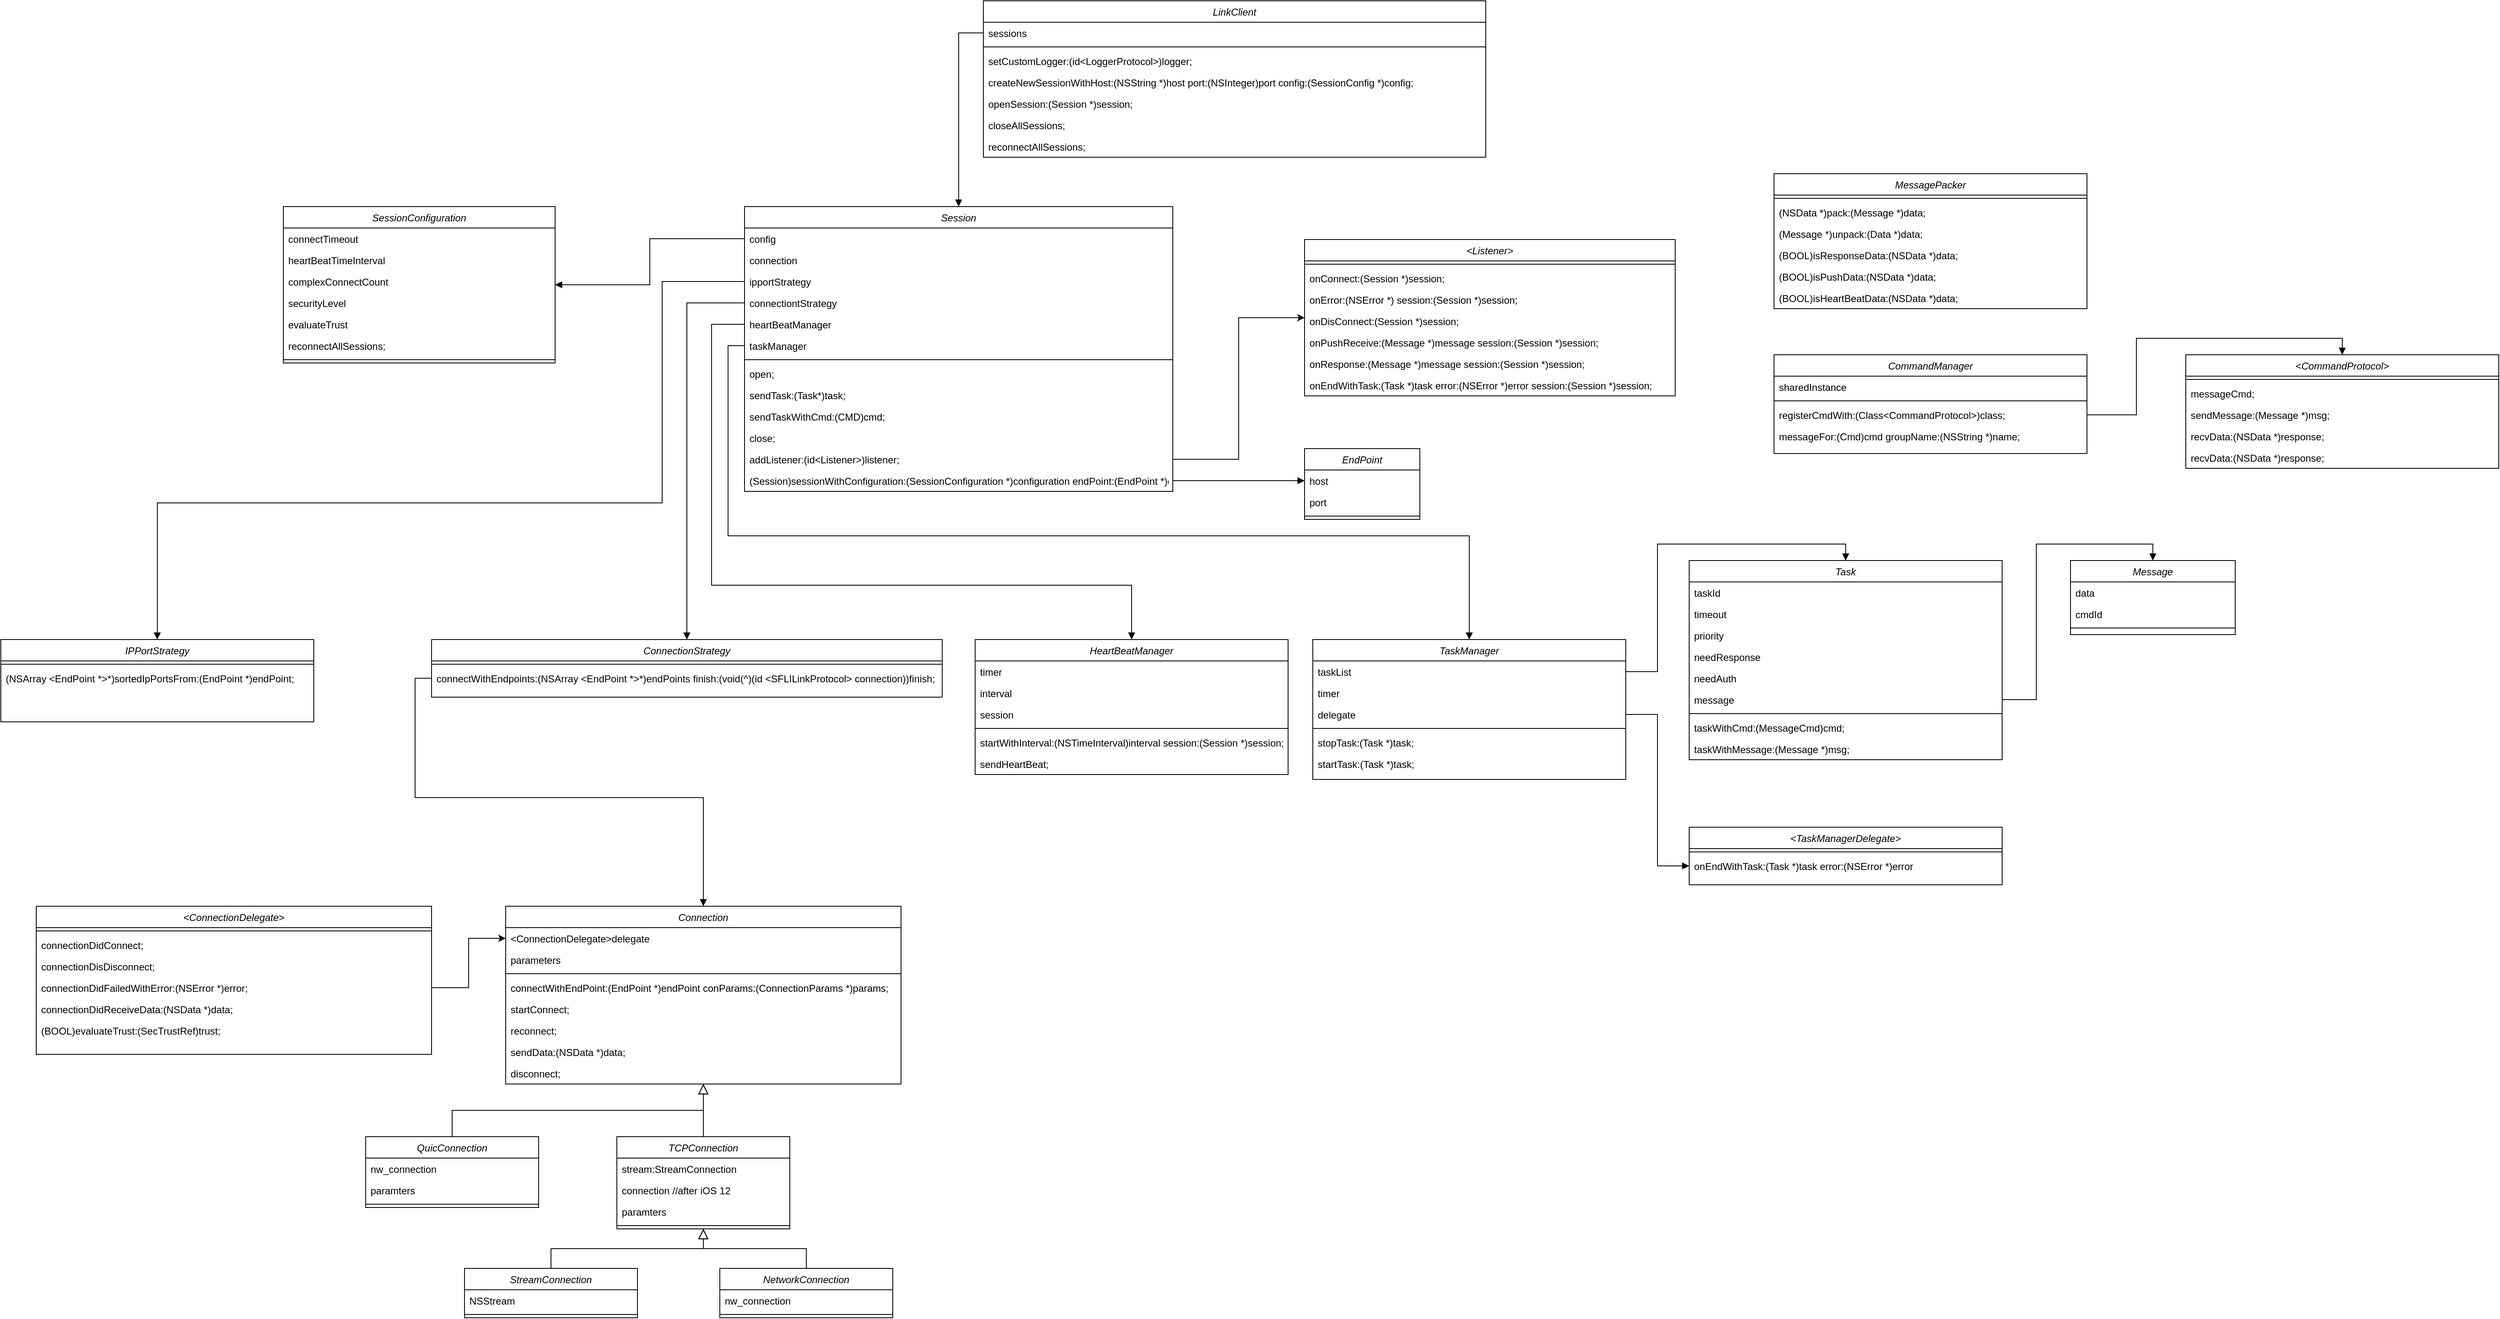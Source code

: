 <mxfile version="17.4.6" type="github">
  <diagram id="C5RBs43oDa-KdzZeNtuy" name="Page-1">
    <mxGraphModel dx="2573" dy="936" grid="1" gridSize="10" guides="1" tooltips="1" connect="1" arrows="1" fold="1" page="1" pageScale="1" pageWidth="827" pageHeight="1169" math="0" shadow="0">
      <root>
        <mxCell id="WIyWlLk6GJQsqaUBKTNV-0" />
        <mxCell id="WIyWlLk6GJQsqaUBKTNV-1" parent="WIyWlLk6GJQsqaUBKTNV-0" />
        <mxCell id="zkfFHV4jXpPFQw0GAbJ--0" value="LinkClient" style="swimlane;fontStyle=2;align=center;verticalAlign=top;childLayout=stackLayout;horizontal=1;startSize=26;horizontalStack=0;resizeParent=1;resizeLast=0;collapsible=1;marginBottom=0;rounded=0;shadow=0;strokeWidth=1;" parent="WIyWlLk6GJQsqaUBKTNV-1" vertex="1">
          <mxGeometry x="400" y="80" width="610" height="190" as="geometry">
            <mxRectangle x="230" y="140" width="160" height="26" as="alternateBounds" />
          </mxGeometry>
        </mxCell>
        <mxCell id="zkfFHV4jXpPFQw0GAbJ--1" value="sessions" style="text;align=left;verticalAlign=top;spacingLeft=4;spacingRight=4;overflow=hidden;rotatable=0;points=[[0,0.5],[1,0.5]];portConstraint=eastwest;" parent="zkfFHV4jXpPFQw0GAbJ--0" vertex="1">
          <mxGeometry y="26" width="610" height="26" as="geometry" />
        </mxCell>
        <mxCell id="zkfFHV4jXpPFQw0GAbJ--4" value="" style="line;html=1;strokeWidth=1;align=left;verticalAlign=middle;spacingTop=-1;spacingLeft=3;spacingRight=3;rotatable=0;labelPosition=right;points=[];portConstraint=eastwest;" parent="zkfFHV4jXpPFQw0GAbJ--0" vertex="1">
          <mxGeometry y="52" width="610" height="8" as="geometry" />
        </mxCell>
        <mxCell id="zkfFHV4jXpPFQw0GAbJ--2" value="setCustomLogger:(id&lt;LoggerProtocol&gt;)logger;" style="text;align=left;verticalAlign=top;spacingLeft=4;spacingRight=4;overflow=hidden;rotatable=0;points=[[0,0.5],[1,0.5]];portConstraint=eastwest;rounded=0;shadow=0;html=0;" parent="zkfFHV4jXpPFQw0GAbJ--0" vertex="1">
          <mxGeometry y="60" width="610" height="26" as="geometry" />
        </mxCell>
        <mxCell id="zkfFHV4jXpPFQw0GAbJ--3" value="createNewSessionWithHost:(NSString *)host port:(NSInteger)port config:(SessionConfig *)config;" style="text;align=left;verticalAlign=top;spacingLeft=4;spacingRight=4;overflow=hidden;rotatable=0;points=[[0,0.5],[1,0.5]];portConstraint=eastwest;rounded=0;shadow=0;html=0;" parent="zkfFHV4jXpPFQw0GAbJ--0" vertex="1">
          <mxGeometry y="86" width="610" height="26" as="geometry" />
        </mxCell>
        <mxCell id="zkfFHV4jXpPFQw0GAbJ--5" value="openSession:(Session *)session;" style="text;align=left;verticalAlign=top;spacingLeft=4;spacingRight=4;overflow=hidden;rotatable=0;points=[[0,0.5],[1,0.5]];portConstraint=eastwest;" parent="zkfFHV4jXpPFQw0GAbJ--0" vertex="1">
          <mxGeometry y="112" width="610" height="26" as="geometry" />
        </mxCell>
        <mxCell id="T8p9k_Qt9hQ4uy_2N834-2" value="closeAllSessions;" style="text;align=left;verticalAlign=top;spacingLeft=4;spacingRight=4;overflow=hidden;rotatable=0;points=[[0,0.5],[1,0.5]];portConstraint=eastwest;" parent="zkfFHV4jXpPFQw0GAbJ--0" vertex="1">
          <mxGeometry y="138" width="610" height="26" as="geometry" />
        </mxCell>
        <mxCell id="T8p9k_Qt9hQ4uy_2N834-3" value="reconnectAllSessions;" style="text;align=left;verticalAlign=top;spacingLeft=4;spacingRight=4;overflow=hidden;rotatable=0;points=[[0,0.5],[1,0.5]];portConstraint=eastwest;" parent="zkfFHV4jXpPFQw0GAbJ--0" vertex="1">
          <mxGeometry y="164" width="610" height="26" as="geometry" />
        </mxCell>
        <mxCell id="T8p9k_Qt9hQ4uy_2N834-4" value="Session" style="swimlane;fontStyle=2;align=center;verticalAlign=top;childLayout=stackLayout;horizontal=1;startSize=26;horizontalStack=0;resizeParent=1;resizeLast=0;collapsible=1;marginBottom=0;rounded=0;shadow=0;strokeWidth=1;" parent="WIyWlLk6GJQsqaUBKTNV-1" vertex="1">
          <mxGeometry x="110" y="330" width="520" height="346" as="geometry">
            <mxRectangle x="230" y="140" width="160" height="26" as="alternateBounds" />
          </mxGeometry>
        </mxCell>
        <mxCell id="T8p9k_Qt9hQ4uy_2N834-12" value="config" style="text;align=left;verticalAlign=top;spacingLeft=4;spacingRight=4;overflow=hidden;rotatable=0;points=[[0,0.5],[1,0.5]];portConstraint=eastwest;" parent="T8p9k_Qt9hQ4uy_2N834-4" vertex="1">
          <mxGeometry y="26" width="520" height="26" as="geometry" />
        </mxCell>
        <mxCell id="T8p9k_Qt9hQ4uy_2N834-13" value="connection" style="text;align=left;verticalAlign=top;spacingLeft=4;spacingRight=4;overflow=hidden;rotatable=0;points=[[0,0.5],[1,0.5]];portConstraint=eastwest;" parent="T8p9k_Qt9hQ4uy_2N834-4" vertex="1">
          <mxGeometry y="52" width="520" height="26" as="geometry" />
        </mxCell>
        <mxCell id="T8p9k_Qt9hQ4uy_2N834-14" value="ipportStrategy" style="text;align=left;verticalAlign=top;spacingLeft=4;spacingRight=4;overflow=hidden;rotatable=0;points=[[0,0.5],[1,0.5]];portConstraint=eastwest;" parent="T8p9k_Qt9hQ4uy_2N834-4" vertex="1">
          <mxGeometry y="78" width="520" height="26" as="geometry" />
        </mxCell>
        <mxCell id="hnfzN5Wv6gXfao0GcC86-0" value="connectiontStrategy" style="text;align=left;verticalAlign=top;spacingLeft=4;spacingRight=4;overflow=hidden;rotatable=0;points=[[0,0.5],[1,0.5]];portConstraint=eastwest;" vertex="1" parent="T8p9k_Qt9hQ4uy_2N834-4">
          <mxGeometry y="104" width="520" height="26" as="geometry" />
        </mxCell>
        <mxCell id="hnfzN5Wv6gXfao0GcC86-80" value="heartBeatManager" style="text;align=left;verticalAlign=top;spacingLeft=4;spacingRight=4;overflow=hidden;rotatable=0;points=[[0,0.5],[1,0.5]];portConstraint=eastwest;rounded=0;shadow=0;html=0;" vertex="1" parent="T8p9k_Qt9hQ4uy_2N834-4">
          <mxGeometry y="130" width="520" height="26" as="geometry" />
        </mxCell>
        <mxCell id="hnfzN5Wv6gXfao0GcC86-146" value="taskManager" style="text;align=left;verticalAlign=top;spacingLeft=4;spacingRight=4;overflow=hidden;rotatable=0;points=[[0,0.5],[1,0.5]];portConstraint=eastwest;" vertex="1" parent="T8p9k_Qt9hQ4uy_2N834-4">
          <mxGeometry y="156" width="520" height="26" as="geometry" />
        </mxCell>
        <mxCell id="T8p9k_Qt9hQ4uy_2N834-6" value="" style="line;html=1;strokeWidth=1;align=left;verticalAlign=middle;spacingTop=-1;spacingLeft=3;spacingRight=3;rotatable=0;labelPosition=right;points=[];portConstraint=eastwest;" parent="T8p9k_Qt9hQ4uy_2N834-4" vertex="1">
          <mxGeometry y="182" width="520" height="8" as="geometry" />
        </mxCell>
        <mxCell id="T8p9k_Qt9hQ4uy_2N834-7" value="open;" style="text;align=left;verticalAlign=top;spacingLeft=4;spacingRight=4;overflow=hidden;rotatable=0;points=[[0,0.5],[1,0.5]];portConstraint=eastwest;rounded=0;shadow=0;html=0;" parent="T8p9k_Qt9hQ4uy_2N834-4" vertex="1">
          <mxGeometry y="190" width="520" height="26" as="geometry" />
        </mxCell>
        <mxCell id="T8p9k_Qt9hQ4uy_2N834-8" value="sendTask:(Task*)task;" style="text;align=left;verticalAlign=top;spacingLeft=4;spacingRight=4;overflow=hidden;rotatable=0;points=[[0,0.5],[1,0.5]];portConstraint=eastwest;rounded=0;shadow=0;html=0;" parent="T8p9k_Qt9hQ4uy_2N834-4" vertex="1">
          <mxGeometry y="216" width="520" height="26" as="geometry" />
        </mxCell>
        <mxCell id="T8p9k_Qt9hQ4uy_2N834-9" value="sendTaskWithCmd:(CMD)cmd;" style="text;align=left;verticalAlign=top;spacingLeft=4;spacingRight=4;overflow=hidden;rotatable=0;points=[[0,0.5],[1,0.5]];portConstraint=eastwest;" parent="T8p9k_Qt9hQ4uy_2N834-4" vertex="1">
          <mxGeometry y="242" width="520" height="26" as="geometry" />
        </mxCell>
        <mxCell id="T8p9k_Qt9hQ4uy_2N834-10" value="close;" style="text;align=left;verticalAlign=top;spacingLeft=4;spacingRight=4;overflow=hidden;rotatable=0;points=[[0,0.5],[1,0.5]];portConstraint=eastwest;" parent="T8p9k_Qt9hQ4uy_2N834-4" vertex="1">
          <mxGeometry y="268" width="520" height="26" as="geometry" />
        </mxCell>
        <mxCell id="T8p9k_Qt9hQ4uy_2N834-11" value="addListener:(id&lt;Listener&gt;)listener;" style="text;align=left;verticalAlign=top;spacingLeft=4;spacingRight=4;overflow=hidden;rotatable=0;points=[[0,0.5],[1,0.5]];portConstraint=eastwest;" parent="T8p9k_Qt9hQ4uy_2N834-4" vertex="1">
          <mxGeometry y="294" width="520" height="26" as="geometry" />
        </mxCell>
        <mxCell id="hnfzN5Wv6gXfao0GcC86-2" value="(Session)sessionWithConfiguration:(SessionConfiguration *)configuration endPoint:(EndPoint *)endpoint;" style="text;align=left;verticalAlign=top;spacingLeft=4;spacingRight=4;overflow=hidden;rotatable=0;points=[[0,0.5],[1,0.5]];portConstraint=eastwest;" vertex="1" parent="T8p9k_Qt9hQ4uy_2N834-4">
          <mxGeometry y="320" width="520" height="26" as="geometry" />
        </mxCell>
        <mxCell id="hnfzN5Wv6gXfao0GcC86-5" value="SessionConfiguration" style="swimlane;fontStyle=2;align=center;verticalAlign=top;childLayout=stackLayout;horizontal=1;startSize=26;horizontalStack=0;resizeParent=1;resizeLast=0;collapsible=1;marginBottom=0;rounded=0;shadow=0;strokeWidth=1;" vertex="1" parent="WIyWlLk6GJQsqaUBKTNV-1">
          <mxGeometry x="-450" y="330" width="330" height="190" as="geometry">
            <mxRectangle x="230" y="140" width="160" height="26" as="alternateBounds" />
          </mxGeometry>
        </mxCell>
        <mxCell id="hnfzN5Wv6gXfao0GcC86-6" value="connectTimeout" style="text;align=left;verticalAlign=top;spacingLeft=4;spacingRight=4;overflow=hidden;rotatable=0;points=[[0,0.5],[1,0.5]];portConstraint=eastwest;" vertex="1" parent="hnfzN5Wv6gXfao0GcC86-5">
          <mxGeometry y="26" width="330" height="26" as="geometry" />
        </mxCell>
        <mxCell id="hnfzN5Wv6gXfao0GcC86-8" value="heartBeatTimeInterval" style="text;align=left;verticalAlign=top;spacingLeft=4;spacingRight=4;overflow=hidden;rotatable=0;points=[[0,0.5],[1,0.5]];portConstraint=eastwest;rounded=0;shadow=0;html=0;" vertex="1" parent="hnfzN5Wv6gXfao0GcC86-5">
          <mxGeometry y="52" width="330" height="26" as="geometry" />
        </mxCell>
        <mxCell id="hnfzN5Wv6gXfao0GcC86-9" value="complexConnectCount" style="text;align=left;verticalAlign=top;spacingLeft=4;spacingRight=4;overflow=hidden;rotatable=0;points=[[0,0.5],[1,0.5]];portConstraint=eastwest;rounded=0;shadow=0;html=0;" vertex="1" parent="hnfzN5Wv6gXfao0GcC86-5">
          <mxGeometry y="78" width="330" height="26" as="geometry" />
        </mxCell>
        <mxCell id="hnfzN5Wv6gXfao0GcC86-10" value="securityLevel" style="text;align=left;verticalAlign=top;spacingLeft=4;spacingRight=4;overflow=hidden;rotatable=0;points=[[0,0.5],[1,0.5]];portConstraint=eastwest;" vertex="1" parent="hnfzN5Wv6gXfao0GcC86-5">
          <mxGeometry y="104" width="330" height="26" as="geometry" />
        </mxCell>
        <mxCell id="hnfzN5Wv6gXfao0GcC86-11" value="evaluateTrust" style="text;align=left;verticalAlign=top;spacingLeft=4;spacingRight=4;overflow=hidden;rotatable=0;points=[[0,0.5],[1,0.5]];portConstraint=eastwest;" vertex="1" parent="hnfzN5Wv6gXfao0GcC86-5">
          <mxGeometry y="130" width="330" height="26" as="geometry" />
        </mxCell>
        <mxCell id="hnfzN5Wv6gXfao0GcC86-12" value="reconnectAllSessions;" style="text;align=left;verticalAlign=top;spacingLeft=4;spacingRight=4;overflow=hidden;rotatable=0;points=[[0,0.5],[1,0.5]];portConstraint=eastwest;" vertex="1" parent="hnfzN5Wv6gXfao0GcC86-5">
          <mxGeometry y="156" width="330" height="26" as="geometry" />
        </mxCell>
        <mxCell id="hnfzN5Wv6gXfao0GcC86-7" value="" style="line;html=1;strokeWidth=1;align=left;verticalAlign=middle;spacingTop=-1;spacingLeft=3;spacingRight=3;rotatable=0;labelPosition=right;points=[];portConstraint=eastwest;" vertex="1" parent="hnfzN5Wv6gXfao0GcC86-5">
          <mxGeometry y="182" width="330" height="8" as="geometry" />
        </mxCell>
        <mxCell id="hnfzN5Wv6gXfao0GcC86-16" value="&lt;Listener&gt;" style="swimlane;fontStyle=2;align=center;verticalAlign=top;childLayout=stackLayout;horizontal=1;startSize=26;horizontalStack=0;resizeParent=1;resizeLast=0;collapsible=1;marginBottom=0;rounded=0;shadow=0;strokeWidth=1;" vertex="1" parent="WIyWlLk6GJQsqaUBKTNV-1">
          <mxGeometry x="790" y="370" width="450" height="190" as="geometry">
            <mxRectangle x="230" y="140" width="160" height="26" as="alternateBounds" />
          </mxGeometry>
        </mxCell>
        <mxCell id="hnfzN5Wv6gXfao0GcC86-23" value="" style="line;html=1;strokeWidth=1;align=left;verticalAlign=middle;spacingTop=-1;spacingLeft=3;spacingRight=3;rotatable=0;labelPosition=right;points=[];portConstraint=eastwest;" vertex="1" parent="hnfzN5Wv6gXfao0GcC86-16">
          <mxGeometry y="26" width="450" height="8" as="geometry" />
        </mxCell>
        <mxCell id="hnfzN5Wv6gXfao0GcC86-17" value="onConnect:(Session *)session;" style="text;align=left;verticalAlign=top;spacingLeft=4;spacingRight=4;overflow=hidden;rotatable=0;points=[[0,0.5],[1,0.5]];portConstraint=eastwest;" vertex="1" parent="hnfzN5Wv6gXfao0GcC86-16">
          <mxGeometry y="34" width="450" height="26" as="geometry" />
        </mxCell>
        <mxCell id="hnfzN5Wv6gXfao0GcC86-18" value="onError:(NSError *) session:(Session *)session;" style="text;align=left;verticalAlign=top;spacingLeft=4;spacingRight=4;overflow=hidden;rotatable=0;points=[[0,0.5],[1,0.5]];portConstraint=eastwest;rounded=0;shadow=0;html=0;" vertex="1" parent="hnfzN5Wv6gXfao0GcC86-16">
          <mxGeometry y="60" width="450" height="26" as="geometry" />
        </mxCell>
        <mxCell id="hnfzN5Wv6gXfao0GcC86-19" value="onDisConnect:(Session *)session;" style="text;align=left;verticalAlign=top;spacingLeft=4;spacingRight=4;overflow=hidden;rotatable=0;points=[[0,0.5],[1,0.5]];portConstraint=eastwest;rounded=0;shadow=0;html=0;" vertex="1" parent="hnfzN5Wv6gXfao0GcC86-16">
          <mxGeometry y="86" width="450" height="26" as="geometry" />
        </mxCell>
        <mxCell id="hnfzN5Wv6gXfao0GcC86-20" value="onPushReceive:(Message *)message session:(Session *)session;" style="text;align=left;verticalAlign=top;spacingLeft=4;spacingRight=4;overflow=hidden;rotatable=0;points=[[0,0.5],[1,0.5]];portConstraint=eastwest;" vertex="1" parent="hnfzN5Wv6gXfao0GcC86-16">
          <mxGeometry y="112" width="450" height="26" as="geometry" />
        </mxCell>
        <mxCell id="hnfzN5Wv6gXfao0GcC86-21" value="onResponse:(Message *)message session:(Session *)session;&#xa;" style="text;align=left;verticalAlign=top;spacingLeft=4;spacingRight=4;overflow=hidden;rotatable=0;points=[[0,0.5],[1,0.5]];portConstraint=eastwest;" vertex="1" parent="hnfzN5Wv6gXfao0GcC86-16">
          <mxGeometry y="138" width="450" height="26" as="geometry" />
        </mxCell>
        <mxCell id="hnfzN5Wv6gXfao0GcC86-114" value="onEndWithTask:(Task *)task error:(NSError *)error session:(Session *)session;" style="text;align=left;verticalAlign=top;spacingLeft=4;spacingRight=4;overflow=hidden;rotatable=0;points=[[0,0.5],[1,0.5]];portConstraint=eastwest;" vertex="1" parent="hnfzN5Wv6gXfao0GcC86-16">
          <mxGeometry y="164" width="450" height="26" as="geometry" />
        </mxCell>
        <mxCell id="hnfzN5Wv6gXfao0GcC86-24" style="edgeStyle=orthogonalEdgeStyle;rounded=0;orthogonalLoop=1;jettySize=auto;html=1;exitX=1;exitY=0.5;exitDx=0;exitDy=0;entryX=0;entryY=0.5;entryDx=0;entryDy=0;" edge="1" parent="WIyWlLk6GJQsqaUBKTNV-1" source="T8p9k_Qt9hQ4uy_2N834-11" target="hnfzN5Wv6gXfao0GcC86-16">
          <mxGeometry relative="1" as="geometry" />
        </mxCell>
        <mxCell id="hnfzN5Wv6gXfao0GcC86-26" value="Connection" style="swimlane;fontStyle=2;align=center;verticalAlign=top;childLayout=stackLayout;horizontal=1;startSize=26;horizontalStack=0;resizeParent=1;resizeLast=0;collapsible=1;marginBottom=0;rounded=0;shadow=0;strokeWidth=1;" vertex="1" parent="WIyWlLk6GJQsqaUBKTNV-1">
          <mxGeometry x="-180" y="1180" width="480" height="216" as="geometry">
            <mxRectangle x="230" y="140" width="160" height="26" as="alternateBounds" />
          </mxGeometry>
        </mxCell>
        <mxCell id="hnfzN5Wv6gXfao0GcC86-35" value="&lt;ConnectionDelegate&gt;delegate" style="text;align=left;verticalAlign=top;spacingLeft=4;spacingRight=4;overflow=hidden;rotatable=0;points=[[0,0.5],[1,0.5]];portConstraint=eastwest;rounded=0;shadow=0;html=0;" vertex="1" parent="hnfzN5Wv6gXfao0GcC86-26">
          <mxGeometry y="26" width="480" height="26" as="geometry" />
        </mxCell>
        <mxCell id="hnfzN5Wv6gXfao0GcC86-71" value="parameters" style="text;align=left;verticalAlign=top;spacingLeft=4;spacingRight=4;overflow=hidden;rotatable=0;points=[[0,0.5],[1,0.5]];portConstraint=eastwest;rounded=0;shadow=0;html=0;" vertex="1" parent="hnfzN5Wv6gXfao0GcC86-26">
          <mxGeometry y="52" width="480" height="26" as="geometry" />
        </mxCell>
        <mxCell id="hnfzN5Wv6gXfao0GcC86-33" value="" style="line;html=1;strokeWidth=1;align=left;verticalAlign=middle;spacingTop=-1;spacingLeft=3;spacingRight=3;rotatable=0;labelPosition=right;points=[];portConstraint=eastwest;" vertex="1" parent="hnfzN5Wv6gXfao0GcC86-26">
          <mxGeometry y="78" width="480" height="8" as="geometry" />
        </mxCell>
        <mxCell id="hnfzN5Wv6gXfao0GcC86-27" value="connectWithEndPoint:(EndPoint *)endPoint conParams:(ConnectionParams *)params;" style="text;align=left;verticalAlign=top;spacingLeft=4;spacingRight=4;overflow=hidden;rotatable=0;points=[[0,0.5],[1,0.5]];portConstraint=eastwest;" vertex="1" parent="hnfzN5Wv6gXfao0GcC86-26">
          <mxGeometry y="86" width="480" height="26" as="geometry" />
        </mxCell>
        <mxCell id="hnfzN5Wv6gXfao0GcC86-28" value="startConnect;" style="text;align=left;verticalAlign=top;spacingLeft=4;spacingRight=4;overflow=hidden;rotatable=0;points=[[0,0.5],[1,0.5]];portConstraint=eastwest;rounded=0;shadow=0;html=0;" vertex="1" parent="hnfzN5Wv6gXfao0GcC86-26">
          <mxGeometry y="112" width="480" height="26" as="geometry" />
        </mxCell>
        <mxCell id="hnfzN5Wv6gXfao0GcC86-30" value="reconnect;" style="text;align=left;verticalAlign=top;spacingLeft=4;spacingRight=4;overflow=hidden;rotatable=0;points=[[0,0.5],[1,0.5]];portConstraint=eastwest;" vertex="1" parent="hnfzN5Wv6gXfao0GcC86-26">
          <mxGeometry y="138" width="480" height="26" as="geometry" />
        </mxCell>
        <mxCell id="hnfzN5Wv6gXfao0GcC86-31" value="sendData:(NSData *)data;" style="text;align=left;verticalAlign=top;spacingLeft=4;spacingRight=4;overflow=hidden;rotatable=0;points=[[0,0.5],[1,0.5]];portConstraint=eastwest;" vertex="1" parent="hnfzN5Wv6gXfao0GcC86-26">
          <mxGeometry y="164" width="480" height="26" as="geometry" />
        </mxCell>
        <mxCell id="hnfzN5Wv6gXfao0GcC86-29" value="disconnect;" style="text;align=left;verticalAlign=top;spacingLeft=4;spacingRight=4;overflow=hidden;rotatable=0;points=[[0,0.5],[1,0.5]];portConstraint=eastwest;rounded=0;shadow=0;html=0;" vertex="1" parent="hnfzN5Wv6gXfao0GcC86-26">
          <mxGeometry y="190" width="480" height="26" as="geometry" />
        </mxCell>
        <mxCell id="hnfzN5Wv6gXfao0GcC86-36" value="&lt;ConnectionDelegate&gt;" style="swimlane;fontStyle=2;align=center;verticalAlign=top;childLayout=stackLayout;horizontal=1;startSize=26;horizontalStack=0;resizeParent=1;resizeLast=0;collapsible=1;marginBottom=0;rounded=0;shadow=0;strokeWidth=1;" vertex="1" parent="WIyWlLk6GJQsqaUBKTNV-1">
          <mxGeometry x="-750" y="1180" width="480" height="180" as="geometry">
            <mxRectangle x="230" y="140" width="160" height="26" as="alternateBounds" />
          </mxGeometry>
        </mxCell>
        <mxCell id="hnfzN5Wv6gXfao0GcC86-38" value="" style="line;html=1;strokeWidth=1;align=left;verticalAlign=middle;spacingTop=-1;spacingLeft=3;spacingRight=3;rotatable=0;labelPosition=right;points=[];portConstraint=eastwest;" vertex="1" parent="hnfzN5Wv6gXfao0GcC86-36">
          <mxGeometry y="26" width="480" height="8" as="geometry" />
        </mxCell>
        <mxCell id="hnfzN5Wv6gXfao0GcC86-39" value="connectionDidConnect;" style="text;align=left;verticalAlign=top;spacingLeft=4;spacingRight=4;overflow=hidden;rotatable=0;points=[[0,0.5],[1,0.5]];portConstraint=eastwest;" vertex="1" parent="hnfzN5Wv6gXfao0GcC86-36">
          <mxGeometry y="34" width="480" height="26" as="geometry" />
        </mxCell>
        <mxCell id="hnfzN5Wv6gXfao0GcC86-40" value="connectionDisDisconnect;" style="text;align=left;verticalAlign=top;spacingLeft=4;spacingRight=4;overflow=hidden;rotatable=0;points=[[0,0.5],[1,0.5]];portConstraint=eastwest;rounded=0;shadow=0;html=0;" vertex="1" parent="hnfzN5Wv6gXfao0GcC86-36">
          <mxGeometry y="60" width="480" height="26" as="geometry" />
        </mxCell>
        <mxCell id="hnfzN5Wv6gXfao0GcC86-41" value="connectionDidFailedWithError:(NSError *)error;" style="text;align=left;verticalAlign=top;spacingLeft=4;spacingRight=4;overflow=hidden;rotatable=0;points=[[0,0.5],[1,0.5]];portConstraint=eastwest;" vertex="1" parent="hnfzN5Wv6gXfao0GcC86-36">
          <mxGeometry y="86" width="480" height="26" as="geometry" />
        </mxCell>
        <mxCell id="hnfzN5Wv6gXfao0GcC86-42" value="connectionDidReceiveData:(NSData *)data;" style="text;align=left;verticalAlign=top;spacingLeft=4;spacingRight=4;overflow=hidden;rotatable=0;points=[[0,0.5],[1,0.5]];portConstraint=eastwest;" vertex="1" parent="hnfzN5Wv6gXfao0GcC86-36">
          <mxGeometry y="112" width="480" height="26" as="geometry" />
        </mxCell>
        <mxCell id="hnfzN5Wv6gXfao0GcC86-43" value="(BOOL)evaluateTrust:(SecTrustRef)trust;" style="text;align=left;verticalAlign=top;spacingLeft=4;spacingRight=4;overflow=hidden;rotatable=0;points=[[0,0.5],[1,0.5]];portConstraint=eastwest;rounded=0;shadow=0;html=0;" vertex="1" parent="hnfzN5Wv6gXfao0GcC86-36">
          <mxGeometry y="138" width="480" height="26" as="geometry" />
        </mxCell>
        <mxCell id="hnfzN5Wv6gXfao0GcC86-44" style="edgeStyle=orthogonalEdgeStyle;rounded=0;orthogonalLoop=1;jettySize=auto;html=1;exitX=1;exitY=0.5;exitDx=0;exitDy=0;entryX=0;entryY=0.5;entryDx=0;entryDy=0;" edge="1" parent="WIyWlLk6GJQsqaUBKTNV-1" source="hnfzN5Wv6gXfao0GcC86-41" target="hnfzN5Wv6gXfao0GcC86-35">
          <mxGeometry relative="1" as="geometry" />
        </mxCell>
        <mxCell id="hnfzN5Wv6gXfao0GcC86-60" style="edgeStyle=orthogonalEdgeStyle;rounded=0;orthogonalLoop=1;jettySize=auto;html=1;exitX=0.5;exitY=0;exitDx=0;exitDy=0;endArrow=block;endFill=0;endSize=10;" edge="1" parent="WIyWlLk6GJQsqaUBKTNV-1" source="hnfzN5Wv6gXfao0GcC86-45" target="hnfzN5Wv6gXfao0GcC86-26">
          <mxGeometry relative="1" as="geometry" />
        </mxCell>
        <mxCell id="hnfzN5Wv6gXfao0GcC86-45" value="TCPConnection" style="swimlane;fontStyle=2;align=center;verticalAlign=top;childLayout=stackLayout;horizontal=1;startSize=26;horizontalStack=0;resizeParent=1;resizeLast=0;collapsible=1;marginBottom=0;rounded=0;shadow=0;strokeWidth=1;" vertex="1" parent="WIyWlLk6GJQsqaUBKTNV-1">
          <mxGeometry x="-45" y="1460" width="210" height="112" as="geometry">
            <mxRectangle x="230" y="140" width="160" height="26" as="alternateBounds" />
          </mxGeometry>
        </mxCell>
        <mxCell id="hnfzN5Wv6gXfao0GcC86-47" value="stream:StreamConnection" style="text;align=left;verticalAlign=top;spacingLeft=4;spacingRight=4;overflow=hidden;rotatable=0;points=[[0,0.5],[1,0.5]];portConstraint=eastwest;" vertex="1" parent="hnfzN5Wv6gXfao0GcC86-45">
          <mxGeometry y="26" width="210" height="26" as="geometry" />
        </mxCell>
        <mxCell id="hnfzN5Wv6gXfao0GcC86-48" value="connection //after iOS 12" style="text;align=left;verticalAlign=top;spacingLeft=4;spacingRight=4;overflow=hidden;rotatable=0;points=[[0,0.5],[1,0.5]];portConstraint=eastwest;rounded=0;shadow=0;html=0;" vertex="1" parent="hnfzN5Wv6gXfao0GcC86-45">
          <mxGeometry y="52" width="210" height="26" as="geometry" />
        </mxCell>
        <mxCell id="hnfzN5Wv6gXfao0GcC86-51" value="paramters" style="text;align=left;verticalAlign=top;spacingLeft=4;spacingRight=4;overflow=hidden;rotatable=0;points=[[0,0.5],[1,0.5]];portConstraint=eastwest;rounded=0;shadow=0;html=0;" vertex="1" parent="hnfzN5Wv6gXfao0GcC86-45">
          <mxGeometry y="78" width="210" height="26" as="geometry" />
        </mxCell>
        <mxCell id="hnfzN5Wv6gXfao0GcC86-46" value="" style="line;html=1;strokeWidth=1;align=left;verticalAlign=middle;spacingTop=-1;spacingLeft=3;spacingRight=3;rotatable=0;labelPosition=right;points=[];portConstraint=eastwest;" vertex="1" parent="hnfzN5Wv6gXfao0GcC86-45">
          <mxGeometry y="104" width="210" height="8" as="geometry" />
        </mxCell>
        <mxCell id="hnfzN5Wv6gXfao0GcC86-59" style="edgeStyle=orthogonalEdgeStyle;rounded=0;orthogonalLoop=1;jettySize=auto;html=1;exitX=0.5;exitY=0;exitDx=0;exitDy=0;endArrow=block;endFill=0;endSize=10;" edge="1" parent="WIyWlLk6GJQsqaUBKTNV-1" source="hnfzN5Wv6gXfao0GcC86-53" target="hnfzN5Wv6gXfao0GcC86-26">
          <mxGeometry relative="1" as="geometry" />
        </mxCell>
        <mxCell id="hnfzN5Wv6gXfao0GcC86-53" value="QuicConnection" style="swimlane;fontStyle=2;align=center;verticalAlign=top;childLayout=stackLayout;horizontal=1;startSize=26;horizontalStack=0;resizeParent=1;resizeLast=0;collapsible=1;marginBottom=0;rounded=0;shadow=0;strokeWidth=1;" vertex="1" parent="WIyWlLk6GJQsqaUBKTNV-1">
          <mxGeometry x="-350" y="1460" width="210" height="86" as="geometry">
            <mxRectangle x="230" y="140" width="160" height="26" as="alternateBounds" />
          </mxGeometry>
        </mxCell>
        <mxCell id="hnfzN5Wv6gXfao0GcC86-54" value="nw_connection" style="text;align=left;verticalAlign=top;spacingLeft=4;spacingRight=4;overflow=hidden;rotatable=0;points=[[0,0.5],[1,0.5]];portConstraint=eastwest;" vertex="1" parent="hnfzN5Wv6gXfao0GcC86-53">
          <mxGeometry y="26" width="210" height="26" as="geometry" />
        </mxCell>
        <mxCell id="hnfzN5Wv6gXfao0GcC86-56" value="paramters" style="text;align=left;verticalAlign=top;spacingLeft=4;spacingRight=4;overflow=hidden;rotatable=0;points=[[0,0.5],[1,0.5]];portConstraint=eastwest;rounded=0;shadow=0;html=0;" vertex="1" parent="hnfzN5Wv6gXfao0GcC86-53">
          <mxGeometry y="52" width="210" height="26" as="geometry" />
        </mxCell>
        <mxCell id="hnfzN5Wv6gXfao0GcC86-57" value="" style="line;html=1;strokeWidth=1;align=left;verticalAlign=middle;spacingTop=-1;spacingLeft=3;spacingRight=3;rotatable=0;labelPosition=right;points=[];portConstraint=eastwest;" vertex="1" parent="hnfzN5Wv6gXfao0GcC86-53">
          <mxGeometry y="78" width="210" height="8" as="geometry" />
        </mxCell>
        <mxCell id="hnfzN5Wv6gXfao0GcC86-69" style="edgeStyle=orthogonalEdgeStyle;rounded=0;orthogonalLoop=1;jettySize=auto;html=1;exitX=0.5;exitY=0;exitDx=0;exitDy=0;endArrow=block;endFill=0;endSize=10;" edge="1" parent="WIyWlLk6GJQsqaUBKTNV-1" source="hnfzN5Wv6gXfao0GcC86-61" target="hnfzN5Wv6gXfao0GcC86-45">
          <mxGeometry relative="1" as="geometry" />
        </mxCell>
        <mxCell id="hnfzN5Wv6gXfao0GcC86-61" value="StreamConnection" style="swimlane;fontStyle=2;align=center;verticalAlign=top;childLayout=stackLayout;horizontal=1;startSize=26;horizontalStack=0;resizeParent=1;resizeLast=0;collapsible=1;marginBottom=0;rounded=0;shadow=0;strokeWidth=1;" vertex="1" parent="WIyWlLk6GJQsqaUBKTNV-1">
          <mxGeometry x="-230" y="1620" width="210" height="60" as="geometry">
            <mxRectangle x="230" y="140" width="160" height="26" as="alternateBounds" />
          </mxGeometry>
        </mxCell>
        <mxCell id="hnfzN5Wv6gXfao0GcC86-62" value="NSStream" style="text;align=left;verticalAlign=top;spacingLeft=4;spacingRight=4;overflow=hidden;rotatable=0;points=[[0,0.5],[1,0.5]];portConstraint=eastwest;" vertex="1" parent="hnfzN5Wv6gXfao0GcC86-61">
          <mxGeometry y="26" width="210" height="26" as="geometry" />
        </mxCell>
        <mxCell id="hnfzN5Wv6gXfao0GcC86-64" value="" style="line;html=1;strokeWidth=1;align=left;verticalAlign=middle;spacingTop=-1;spacingLeft=3;spacingRight=3;rotatable=0;labelPosition=right;points=[];portConstraint=eastwest;" vertex="1" parent="hnfzN5Wv6gXfao0GcC86-61">
          <mxGeometry y="52" width="210" height="8" as="geometry" />
        </mxCell>
        <mxCell id="hnfzN5Wv6gXfao0GcC86-70" style="edgeStyle=orthogonalEdgeStyle;rounded=0;orthogonalLoop=1;jettySize=auto;html=1;exitX=0.5;exitY=0;exitDx=0;exitDy=0;endArrow=block;endFill=0;endSize=10;" edge="1" parent="WIyWlLk6GJQsqaUBKTNV-1" source="hnfzN5Wv6gXfao0GcC86-65" target="hnfzN5Wv6gXfao0GcC86-45">
          <mxGeometry relative="1" as="geometry" />
        </mxCell>
        <mxCell id="hnfzN5Wv6gXfao0GcC86-65" value="NetworkConnection" style="swimlane;fontStyle=2;align=center;verticalAlign=top;childLayout=stackLayout;horizontal=1;startSize=26;horizontalStack=0;resizeParent=1;resizeLast=0;collapsible=1;marginBottom=0;rounded=0;shadow=0;strokeWidth=1;" vertex="1" parent="WIyWlLk6GJQsqaUBKTNV-1">
          <mxGeometry x="80" y="1620" width="210" height="60" as="geometry">
            <mxRectangle x="230" y="140" width="160" height="26" as="alternateBounds" />
          </mxGeometry>
        </mxCell>
        <mxCell id="hnfzN5Wv6gXfao0GcC86-66" value="nw_connection" style="text;align=left;verticalAlign=top;spacingLeft=4;spacingRight=4;overflow=hidden;rotatable=0;points=[[0,0.5],[1,0.5]];portConstraint=eastwest;" vertex="1" parent="hnfzN5Wv6gXfao0GcC86-65">
          <mxGeometry y="26" width="210" height="26" as="geometry" />
        </mxCell>
        <mxCell id="hnfzN5Wv6gXfao0GcC86-68" value="" style="line;html=1;strokeWidth=1;align=left;verticalAlign=middle;spacingTop=-1;spacingLeft=3;spacingRight=3;rotatable=0;labelPosition=right;points=[];portConstraint=eastwest;" vertex="1" parent="hnfzN5Wv6gXfao0GcC86-65">
          <mxGeometry y="52" width="210" height="8" as="geometry" />
        </mxCell>
        <mxCell id="hnfzN5Wv6gXfao0GcC86-72" value="EndPoint" style="swimlane;fontStyle=2;align=center;verticalAlign=top;childLayout=stackLayout;horizontal=1;startSize=26;horizontalStack=0;resizeParent=1;resizeLast=0;collapsible=1;marginBottom=0;rounded=0;shadow=0;strokeWidth=1;" vertex="1" parent="WIyWlLk6GJQsqaUBKTNV-1">
          <mxGeometry x="790" y="624" width="140" height="86" as="geometry">
            <mxRectangle x="230" y="140" width="160" height="26" as="alternateBounds" />
          </mxGeometry>
        </mxCell>
        <mxCell id="hnfzN5Wv6gXfao0GcC86-73" value="host" style="text;align=left;verticalAlign=top;spacingLeft=4;spacingRight=4;overflow=hidden;rotatable=0;points=[[0,0.5],[1,0.5]];portConstraint=eastwest;" vertex="1" parent="hnfzN5Wv6gXfao0GcC86-72">
          <mxGeometry y="26" width="140" height="26" as="geometry" />
        </mxCell>
        <mxCell id="hnfzN5Wv6gXfao0GcC86-74" value="port" style="text;align=left;verticalAlign=top;spacingLeft=4;spacingRight=4;overflow=hidden;rotatable=0;points=[[0,0.5],[1,0.5]];portConstraint=eastwest;rounded=0;shadow=0;html=0;" vertex="1" parent="hnfzN5Wv6gXfao0GcC86-72">
          <mxGeometry y="52" width="140" height="26" as="geometry" />
        </mxCell>
        <mxCell id="hnfzN5Wv6gXfao0GcC86-78" value="" style="line;html=1;strokeWidth=1;align=left;verticalAlign=middle;spacingTop=-1;spacingLeft=3;spacingRight=3;rotatable=0;labelPosition=right;points=[];portConstraint=eastwest;" vertex="1" parent="hnfzN5Wv6gXfao0GcC86-72">
          <mxGeometry y="78" width="140" height="8" as="geometry" />
        </mxCell>
        <mxCell id="hnfzN5Wv6gXfao0GcC86-79" style="edgeStyle=orthogonalEdgeStyle;rounded=0;orthogonalLoop=1;jettySize=auto;html=1;exitX=1;exitY=0.5;exitDx=0;exitDy=0;entryX=0;entryY=0.5;entryDx=0;entryDy=0;endArrow=block;endFill=1;endSize=6;" edge="1" parent="WIyWlLk6GJQsqaUBKTNV-1" source="hnfzN5Wv6gXfao0GcC86-2" target="hnfzN5Wv6gXfao0GcC86-73">
          <mxGeometry relative="1" as="geometry" />
        </mxCell>
        <mxCell id="hnfzN5Wv6gXfao0GcC86-81" value="HeartBeatManager" style="swimlane;fontStyle=2;align=center;verticalAlign=top;childLayout=stackLayout;horizontal=1;startSize=26;horizontalStack=0;resizeParent=1;resizeLast=0;collapsible=1;marginBottom=0;rounded=0;shadow=0;strokeWidth=1;" vertex="1" parent="WIyWlLk6GJQsqaUBKTNV-1">
          <mxGeometry x="390" y="856" width="380" height="164" as="geometry">
            <mxRectangle x="230" y="140" width="160" height="26" as="alternateBounds" />
          </mxGeometry>
        </mxCell>
        <mxCell id="hnfzN5Wv6gXfao0GcC86-82" value="timer" style="text;align=left;verticalAlign=top;spacingLeft=4;spacingRight=4;overflow=hidden;rotatable=0;points=[[0,0.5],[1,0.5]];portConstraint=eastwest;" vertex="1" parent="hnfzN5Wv6gXfao0GcC86-81">
          <mxGeometry y="26" width="380" height="26" as="geometry" />
        </mxCell>
        <mxCell id="hnfzN5Wv6gXfao0GcC86-83" value="interval" style="text;align=left;verticalAlign=top;spacingLeft=4;spacingRight=4;overflow=hidden;rotatable=0;points=[[0,0.5],[1,0.5]];portConstraint=eastwest;rounded=0;shadow=0;html=0;" vertex="1" parent="hnfzN5Wv6gXfao0GcC86-81">
          <mxGeometry y="52" width="380" height="26" as="geometry" />
        </mxCell>
        <mxCell id="hnfzN5Wv6gXfao0GcC86-84" value="session" style="text;align=left;verticalAlign=top;spacingLeft=4;spacingRight=4;overflow=hidden;rotatable=0;points=[[0,0.5],[1,0.5]];portConstraint=eastwest;rounded=0;shadow=0;html=0;" vertex="1" parent="hnfzN5Wv6gXfao0GcC86-81">
          <mxGeometry y="78" width="380" height="26" as="geometry" />
        </mxCell>
        <mxCell id="hnfzN5Wv6gXfao0GcC86-88" value="" style="line;html=1;strokeWidth=1;align=left;verticalAlign=middle;spacingTop=-1;spacingLeft=3;spacingRight=3;rotatable=0;labelPosition=right;points=[];portConstraint=eastwest;" vertex="1" parent="hnfzN5Wv6gXfao0GcC86-81">
          <mxGeometry y="104" width="380" height="8" as="geometry" />
        </mxCell>
        <mxCell id="hnfzN5Wv6gXfao0GcC86-87" value="startWithInterval:(NSTimeInterval)interval session:(Session *)session;" style="text;align=left;verticalAlign=top;spacingLeft=4;spacingRight=4;overflow=hidden;rotatable=0;points=[[0,0.5],[1,0.5]];portConstraint=eastwest;" vertex="1" parent="hnfzN5Wv6gXfao0GcC86-81">
          <mxGeometry y="112" width="380" height="26" as="geometry" />
        </mxCell>
        <mxCell id="hnfzN5Wv6gXfao0GcC86-92" value="sendHeartBeat;" style="text;align=left;verticalAlign=top;spacingLeft=4;spacingRight=4;overflow=hidden;rotatable=0;points=[[0,0.5],[1,0.5]];portConstraint=eastwest;" vertex="1" parent="hnfzN5Wv6gXfao0GcC86-81">
          <mxGeometry y="138" width="380" height="26" as="geometry" />
        </mxCell>
        <mxCell id="hnfzN5Wv6gXfao0GcC86-89" style="edgeStyle=orthogonalEdgeStyle;rounded=0;orthogonalLoop=1;jettySize=auto;html=1;exitX=0;exitY=0.5;exitDx=0;exitDy=0;endArrow=block;endFill=1;endSize=6;" edge="1" parent="WIyWlLk6GJQsqaUBKTNV-1" source="zkfFHV4jXpPFQw0GAbJ--1" target="T8p9k_Qt9hQ4uy_2N834-4">
          <mxGeometry relative="1" as="geometry" />
        </mxCell>
        <mxCell id="hnfzN5Wv6gXfao0GcC86-90" style="edgeStyle=orthogonalEdgeStyle;rounded=0;orthogonalLoop=1;jettySize=auto;html=1;exitX=0;exitY=0.5;exitDx=0;exitDy=0;endArrow=block;endFill=1;endSize=6;" edge="1" parent="WIyWlLk6GJQsqaUBKTNV-1" source="T8p9k_Qt9hQ4uy_2N834-12" target="hnfzN5Wv6gXfao0GcC86-5">
          <mxGeometry relative="1" as="geometry" />
        </mxCell>
        <mxCell id="hnfzN5Wv6gXfao0GcC86-93" style="edgeStyle=orthogonalEdgeStyle;rounded=0;orthogonalLoop=1;jettySize=auto;html=1;exitX=0;exitY=0.5;exitDx=0;exitDy=0;endArrow=block;endFill=1;endSize=6;entryX=0.5;entryY=0;entryDx=0;entryDy=0;" edge="1" parent="WIyWlLk6GJQsqaUBKTNV-1" source="hnfzN5Wv6gXfao0GcC86-80" target="hnfzN5Wv6gXfao0GcC86-81">
          <mxGeometry relative="1" as="geometry">
            <Array as="points">
              <mxPoint x="70" y="473" />
              <mxPoint x="70" y="790" />
              <mxPoint x="580" y="790" />
            </Array>
          </mxGeometry>
        </mxCell>
        <mxCell id="hnfzN5Wv6gXfao0GcC86-94" value="IPPortStrategy" style="swimlane;fontStyle=2;align=center;verticalAlign=top;childLayout=stackLayout;horizontal=1;startSize=26;horizontalStack=0;resizeParent=1;resizeLast=0;collapsible=1;marginBottom=0;rounded=0;shadow=0;strokeWidth=1;" vertex="1" parent="WIyWlLk6GJQsqaUBKTNV-1">
          <mxGeometry x="-793" y="856" width="380" height="100" as="geometry">
            <mxRectangle x="230" y="140" width="160" height="26" as="alternateBounds" />
          </mxGeometry>
        </mxCell>
        <mxCell id="hnfzN5Wv6gXfao0GcC86-98" value="" style="line;html=1;strokeWidth=1;align=left;verticalAlign=middle;spacingTop=-1;spacingLeft=3;spacingRight=3;rotatable=0;labelPosition=right;points=[];portConstraint=eastwest;" vertex="1" parent="hnfzN5Wv6gXfao0GcC86-94">
          <mxGeometry y="26" width="380" height="8" as="geometry" />
        </mxCell>
        <mxCell id="hnfzN5Wv6gXfao0GcC86-99" value="(NSArray &lt;EndPoint *&gt;*)sortedIpPortsFrom:(EndPoint *)endPoint;" style="text;align=left;verticalAlign=top;spacingLeft=4;spacingRight=4;overflow=hidden;rotatable=0;points=[[0,0.5],[1,0.5]];portConstraint=eastwest;" vertex="1" parent="hnfzN5Wv6gXfao0GcC86-94">
          <mxGeometry y="34" width="380" height="26" as="geometry" />
        </mxCell>
        <mxCell id="hnfzN5Wv6gXfao0GcC86-101" style="edgeStyle=orthogonalEdgeStyle;rounded=0;orthogonalLoop=1;jettySize=auto;html=1;exitX=0;exitY=0.5;exitDx=0;exitDy=0;entryX=0.5;entryY=0;entryDx=0;entryDy=0;endArrow=block;endFill=1;endSize=6;" edge="1" parent="WIyWlLk6GJQsqaUBKTNV-1" source="T8p9k_Qt9hQ4uy_2N834-14" target="hnfzN5Wv6gXfao0GcC86-94">
          <mxGeometry relative="1" as="geometry">
            <Array as="points">
              <mxPoint x="10" y="421" />
              <mxPoint x="10" y="690" />
              <mxPoint x="-603" y="690" />
            </Array>
          </mxGeometry>
        </mxCell>
        <mxCell id="hnfzN5Wv6gXfao0GcC86-102" value="ConnectionStrategy" style="swimlane;fontStyle=2;align=center;verticalAlign=top;childLayout=stackLayout;horizontal=1;startSize=26;horizontalStack=0;resizeParent=1;resizeLast=0;collapsible=1;marginBottom=0;rounded=0;shadow=0;strokeWidth=1;" vertex="1" parent="WIyWlLk6GJQsqaUBKTNV-1">
          <mxGeometry x="-270" y="856" width="620" height="70" as="geometry">
            <mxRectangle x="230" y="140" width="160" height="26" as="alternateBounds" />
          </mxGeometry>
        </mxCell>
        <mxCell id="hnfzN5Wv6gXfao0GcC86-103" value="" style="line;html=1;strokeWidth=1;align=left;verticalAlign=middle;spacingTop=-1;spacingLeft=3;spacingRight=3;rotatable=0;labelPosition=right;points=[];portConstraint=eastwest;" vertex="1" parent="hnfzN5Wv6gXfao0GcC86-102">
          <mxGeometry y="26" width="620" height="8" as="geometry" />
        </mxCell>
        <mxCell id="hnfzN5Wv6gXfao0GcC86-104" value="connectWithEndpoints:(NSArray &lt;EndPoint *&gt;*)endPoints finish:(void(^)(id &lt;SFLILinkProtocol&gt; connection))finish;" style="text;align=left;verticalAlign=top;spacingLeft=4;spacingRight=4;overflow=hidden;rotatable=0;points=[[0,0.5],[1,0.5]];portConstraint=eastwest;" vertex="1" parent="hnfzN5Wv6gXfao0GcC86-102">
          <mxGeometry y="34" width="620" height="26" as="geometry" />
        </mxCell>
        <mxCell id="hnfzN5Wv6gXfao0GcC86-105" style="edgeStyle=orthogonalEdgeStyle;rounded=0;orthogonalLoop=1;jettySize=auto;html=1;exitX=0;exitY=0.5;exitDx=0;exitDy=0;endArrow=block;endFill=1;endSize=6;entryX=0.5;entryY=0;entryDx=0;entryDy=0;" edge="1" parent="WIyWlLk6GJQsqaUBKTNV-1" source="hnfzN5Wv6gXfao0GcC86-0" target="hnfzN5Wv6gXfao0GcC86-102">
          <mxGeometry relative="1" as="geometry">
            <mxPoint x="30" y="950" as="targetPoint" />
            <Array as="points">
              <mxPoint x="40" y="447" />
            </Array>
          </mxGeometry>
        </mxCell>
        <mxCell id="hnfzN5Wv6gXfao0GcC86-106" style="edgeStyle=orthogonalEdgeStyle;rounded=0;orthogonalLoop=1;jettySize=auto;html=1;exitX=0;exitY=0.5;exitDx=0;exitDy=0;endArrow=block;endFill=1;endSize=6;" edge="1" parent="WIyWlLk6GJQsqaUBKTNV-1" source="hnfzN5Wv6gXfao0GcC86-104" target="hnfzN5Wv6gXfao0GcC86-26">
          <mxGeometry relative="1" as="geometry" />
        </mxCell>
        <mxCell id="hnfzN5Wv6gXfao0GcC86-107" value="TaskManager" style="swimlane;fontStyle=2;align=center;verticalAlign=top;childLayout=stackLayout;horizontal=1;startSize=26;horizontalStack=0;resizeParent=1;resizeLast=0;collapsible=1;marginBottom=0;rounded=0;shadow=0;strokeWidth=1;" vertex="1" parent="WIyWlLk6GJQsqaUBKTNV-1">
          <mxGeometry x="800" y="856" width="380" height="170" as="geometry">
            <mxRectangle x="230" y="140" width="160" height="26" as="alternateBounds" />
          </mxGeometry>
        </mxCell>
        <mxCell id="hnfzN5Wv6gXfao0GcC86-108" value="taskList" style="text;align=left;verticalAlign=top;spacingLeft=4;spacingRight=4;overflow=hidden;rotatable=0;points=[[0,0.5],[1,0.5]];portConstraint=eastwest;" vertex="1" parent="hnfzN5Wv6gXfao0GcC86-107">
          <mxGeometry y="26" width="380" height="26" as="geometry" />
        </mxCell>
        <mxCell id="hnfzN5Wv6gXfao0GcC86-110" value="timer" style="text;align=left;verticalAlign=top;spacingLeft=4;spacingRight=4;overflow=hidden;rotatable=0;points=[[0,0.5],[1,0.5]];portConstraint=eastwest;rounded=0;shadow=0;html=0;" vertex="1" parent="hnfzN5Wv6gXfao0GcC86-107">
          <mxGeometry y="52" width="380" height="26" as="geometry" />
        </mxCell>
        <mxCell id="hnfzN5Wv6gXfao0GcC86-116" value="delegate" style="text;align=left;verticalAlign=top;spacingLeft=4;spacingRight=4;overflow=hidden;rotatable=0;points=[[0,0.5],[1,0.5]];portConstraint=eastwest;rounded=0;shadow=0;html=0;" vertex="1" parent="hnfzN5Wv6gXfao0GcC86-107">
          <mxGeometry y="78" width="380" height="26" as="geometry" />
        </mxCell>
        <mxCell id="hnfzN5Wv6gXfao0GcC86-111" value="" style="line;html=1;strokeWidth=1;align=left;verticalAlign=middle;spacingTop=-1;spacingLeft=3;spacingRight=3;rotatable=0;labelPosition=right;points=[];portConstraint=eastwest;" vertex="1" parent="hnfzN5Wv6gXfao0GcC86-107">
          <mxGeometry y="104" width="380" height="8" as="geometry" />
        </mxCell>
        <mxCell id="hnfzN5Wv6gXfao0GcC86-112" value="stopTask:(Task *)task;" style="text;align=left;verticalAlign=top;spacingLeft=4;spacingRight=4;overflow=hidden;rotatable=0;points=[[0,0.5],[1,0.5]];portConstraint=eastwest;" vertex="1" parent="hnfzN5Wv6gXfao0GcC86-107">
          <mxGeometry y="112" width="380" height="26" as="geometry" />
        </mxCell>
        <mxCell id="hnfzN5Wv6gXfao0GcC86-113" value="startTask:(Task *)task;" style="text;align=left;verticalAlign=top;spacingLeft=4;spacingRight=4;overflow=hidden;rotatable=0;points=[[0,0.5],[1,0.5]];portConstraint=eastwest;" vertex="1" parent="hnfzN5Wv6gXfao0GcC86-107">
          <mxGeometry y="138" width="380" height="26" as="geometry" />
        </mxCell>
        <mxCell id="hnfzN5Wv6gXfao0GcC86-117" value="&lt;TaskManagerDelegate&gt;" style="swimlane;fontStyle=2;align=center;verticalAlign=top;childLayout=stackLayout;horizontal=1;startSize=26;horizontalStack=0;resizeParent=1;resizeLast=0;collapsible=1;marginBottom=0;rounded=0;shadow=0;strokeWidth=1;" vertex="1" parent="WIyWlLk6GJQsqaUBKTNV-1">
          <mxGeometry x="1257" y="1084" width="380" height="70" as="geometry">
            <mxRectangle x="230" y="140" width="160" height="26" as="alternateBounds" />
          </mxGeometry>
        </mxCell>
        <mxCell id="hnfzN5Wv6gXfao0GcC86-121" value="" style="line;html=1;strokeWidth=1;align=left;verticalAlign=middle;spacingTop=-1;spacingLeft=3;spacingRight=3;rotatable=0;labelPosition=right;points=[];portConstraint=eastwest;" vertex="1" parent="hnfzN5Wv6gXfao0GcC86-117">
          <mxGeometry y="26" width="380" height="8" as="geometry" />
        </mxCell>
        <mxCell id="hnfzN5Wv6gXfao0GcC86-122" value="onEndWithTask:(Task *)task error:(NSError *)error" style="text;align=left;verticalAlign=top;spacingLeft=4;spacingRight=4;overflow=hidden;rotatable=0;points=[[0,0.5],[1,0.5]];portConstraint=eastwest;" vertex="1" parent="hnfzN5Wv6gXfao0GcC86-117">
          <mxGeometry y="34" width="380" height="26" as="geometry" />
        </mxCell>
        <mxCell id="hnfzN5Wv6gXfao0GcC86-124" style="edgeStyle=orthogonalEdgeStyle;rounded=0;orthogonalLoop=1;jettySize=auto;html=1;exitX=1;exitY=0.5;exitDx=0;exitDy=0;entryX=0;entryY=0.5;entryDx=0;entryDy=0;endArrow=block;endFill=1;endSize=6;" edge="1" parent="WIyWlLk6GJQsqaUBKTNV-1" source="hnfzN5Wv6gXfao0GcC86-116" target="hnfzN5Wv6gXfao0GcC86-122">
          <mxGeometry relative="1" as="geometry" />
        </mxCell>
        <mxCell id="hnfzN5Wv6gXfao0GcC86-126" value="Task" style="swimlane;fontStyle=2;align=center;verticalAlign=top;childLayout=stackLayout;horizontal=1;startSize=26;horizontalStack=0;resizeParent=1;resizeLast=0;collapsible=1;marginBottom=0;rounded=0;shadow=0;strokeWidth=1;" vertex="1" parent="WIyWlLk6GJQsqaUBKTNV-1">
          <mxGeometry x="1257" y="760" width="380" height="242" as="geometry">
            <mxRectangle x="230" y="140" width="160" height="26" as="alternateBounds" />
          </mxGeometry>
        </mxCell>
        <mxCell id="hnfzN5Wv6gXfao0GcC86-127" value="taskId" style="text;align=left;verticalAlign=top;spacingLeft=4;spacingRight=4;overflow=hidden;rotatable=0;points=[[0,0.5],[1,0.5]];portConstraint=eastwest;" vertex="1" parent="hnfzN5Wv6gXfao0GcC86-126">
          <mxGeometry y="26" width="380" height="26" as="geometry" />
        </mxCell>
        <mxCell id="hnfzN5Wv6gXfao0GcC86-128" value="timeout" style="text;align=left;verticalAlign=top;spacingLeft=4;spacingRight=4;overflow=hidden;rotatable=0;points=[[0,0.5],[1,0.5]];portConstraint=eastwest;rounded=0;shadow=0;html=0;" vertex="1" parent="hnfzN5Wv6gXfao0GcC86-126">
          <mxGeometry y="52" width="380" height="26" as="geometry" />
        </mxCell>
        <mxCell id="hnfzN5Wv6gXfao0GcC86-129" value="priority" style="text;align=left;verticalAlign=top;spacingLeft=4;spacingRight=4;overflow=hidden;rotatable=0;points=[[0,0.5],[1,0.5]];portConstraint=eastwest;rounded=0;shadow=0;html=0;" vertex="1" parent="hnfzN5Wv6gXfao0GcC86-126">
          <mxGeometry y="78" width="380" height="26" as="geometry" />
        </mxCell>
        <mxCell id="hnfzN5Wv6gXfao0GcC86-133" value="needResponse" style="text;align=left;verticalAlign=top;spacingLeft=4;spacingRight=4;overflow=hidden;rotatable=0;points=[[0,0.5],[1,0.5]];portConstraint=eastwest;rounded=0;shadow=0;html=0;" vertex="1" parent="hnfzN5Wv6gXfao0GcC86-126">
          <mxGeometry y="104" width="380" height="26" as="geometry" />
        </mxCell>
        <mxCell id="hnfzN5Wv6gXfao0GcC86-134" value="needAuth" style="text;align=left;verticalAlign=top;spacingLeft=4;spacingRight=4;overflow=hidden;rotatable=0;points=[[0,0.5],[1,0.5]];portConstraint=eastwest;rounded=0;shadow=0;html=0;" vertex="1" parent="hnfzN5Wv6gXfao0GcC86-126">
          <mxGeometry y="130" width="380" height="26" as="geometry" />
        </mxCell>
        <mxCell id="hnfzN5Wv6gXfao0GcC86-137" value="message" style="text;align=left;verticalAlign=top;spacingLeft=4;spacingRight=4;overflow=hidden;rotatable=0;points=[[0,0.5],[1,0.5]];portConstraint=eastwest;rounded=0;shadow=0;html=0;" vertex="1" parent="hnfzN5Wv6gXfao0GcC86-126">
          <mxGeometry y="156" width="380" height="26" as="geometry" />
        </mxCell>
        <mxCell id="hnfzN5Wv6gXfao0GcC86-130" value="" style="line;html=1;strokeWidth=1;align=left;verticalAlign=middle;spacingTop=-1;spacingLeft=3;spacingRight=3;rotatable=0;labelPosition=right;points=[];portConstraint=eastwest;" vertex="1" parent="hnfzN5Wv6gXfao0GcC86-126">
          <mxGeometry y="182" width="380" height="8" as="geometry" />
        </mxCell>
        <mxCell id="hnfzN5Wv6gXfao0GcC86-131" value="taskWithCmd:(MessageCmd)cmd;" style="text;align=left;verticalAlign=top;spacingLeft=4;spacingRight=4;overflow=hidden;rotatable=0;points=[[0,0.5],[1,0.5]];portConstraint=eastwest;" vertex="1" parent="hnfzN5Wv6gXfao0GcC86-126">
          <mxGeometry y="190" width="380" height="26" as="geometry" />
        </mxCell>
        <mxCell id="hnfzN5Wv6gXfao0GcC86-132" value="taskWithMessage:(Message *)msg;" style="text;align=left;verticalAlign=top;spacingLeft=4;spacingRight=4;overflow=hidden;rotatable=0;points=[[0,0.5],[1,0.5]];portConstraint=eastwest;" vertex="1" parent="hnfzN5Wv6gXfao0GcC86-126">
          <mxGeometry y="216" width="380" height="26" as="geometry" />
        </mxCell>
        <mxCell id="hnfzN5Wv6gXfao0GcC86-136" style="edgeStyle=orthogonalEdgeStyle;rounded=0;orthogonalLoop=1;jettySize=auto;html=1;exitX=1;exitY=0.5;exitDx=0;exitDy=0;entryX=0.5;entryY=0;entryDx=0;entryDy=0;endArrow=block;endFill=1;endSize=6;" edge="1" parent="WIyWlLk6GJQsqaUBKTNV-1" source="hnfzN5Wv6gXfao0GcC86-108" target="hnfzN5Wv6gXfao0GcC86-126">
          <mxGeometry relative="1" as="geometry" />
        </mxCell>
        <mxCell id="hnfzN5Wv6gXfao0GcC86-138" value="Message" style="swimlane;fontStyle=2;align=center;verticalAlign=top;childLayout=stackLayout;horizontal=1;startSize=26;horizontalStack=0;resizeParent=1;resizeLast=0;collapsible=1;marginBottom=0;rounded=0;shadow=0;strokeWidth=1;" vertex="1" parent="WIyWlLk6GJQsqaUBKTNV-1">
          <mxGeometry x="1720" y="760" width="200" height="90" as="geometry">
            <mxRectangle x="230" y="140" width="160" height="26" as="alternateBounds" />
          </mxGeometry>
        </mxCell>
        <mxCell id="hnfzN5Wv6gXfao0GcC86-139" value="data" style="text;align=left;verticalAlign=top;spacingLeft=4;spacingRight=4;overflow=hidden;rotatable=0;points=[[0,0.5],[1,0.5]];portConstraint=eastwest;" vertex="1" parent="hnfzN5Wv6gXfao0GcC86-138">
          <mxGeometry y="26" width="200" height="26" as="geometry" />
        </mxCell>
        <mxCell id="hnfzN5Wv6gXfao0GcC86-141" value="cmdId" style="text;align=left;verticalAlign=top;spacingLeft=4;spacingRight=4;overflow=hidden;rotatable=0;points=[[0,0.5],[1,0.5]];portConstraint=eastwest;rounded=0;shadow=0;html=0;" vertex="1" parent="hnfzN5Wv6gXfao0GcC86-138">
          <mxGeometry y="52" width="200" height="26" as="geometry" />
        </mxCell>
        <mxCell id="hnfzN5Wv6gXfao0GcC86-142" value="" style="line;html=1;strokeWidth=1;align=left;verticalAlign=middle;spacingTop=-1;spacingLeft=3;spacingRight=3;rotatable=0;labelPosition=right;points=[];portConstraint=eastwest;" vertex="1" parent="hnfzN5Wv6gXfao0GcC86-138">
          <mxGeometry y="78" width="200" height="8" as="geometry" />
        </mxCell>
        <mxCell id="hnfzN5Wv6gXfao0GcC86-145" style="edgeStyle=orthogonalEdgeStyle;rounded=0;orthogonalLoop=1;jettySize=auto;html=1;exitX=1;exitY=0.5;exitDx=0;exitDy=0;entryX=0.5;entryY=0;entryDx=0;entryDy=0;endArrow=block;endFill=1;endSize=6;" edge="1" parent="WIyWlLk6GJQsqaUBKTNV-1" source="hnfzN5Wv6gXfao0GcC86-137" target="hnfzN5Wv6gXfao0GcC86-138">
          <mxGeometry relative="1" as="geometry" />
        </mxCell>
        <mxCell id="hnfzN5Wv6gXfao0GcC86-147" style="edgeStyle=orthogonalEdgeStyle;rounded=0;orthogonalLoop=1;jettySize=auto;html=1;exitX=0;exitY=0.5;exitDx=0;exitDy=0;endArrow=block;endFill=1;endSize=6;" edge="1" parent="WIyWlLk6GJQsqaUBKTNV-1" source="hnfzN5Wv6gXfao0GcC86-146" target="hnfzN5Wv6gXfao0GcC86-107">
          <mxGeometry relative="1" as="geometry">
            <Array as="points">
              <mxPoint x="90" y="499" />
              <mxPoint x="90" y="730" />
              <mxPoint x="990" y="730" />
            </Array>
          </mxGeometry>
        </mxCell>
        <mxCell id="hnfzN5Wv6gXfao0GcC86-148" value="CommandManager" style="swimlane;fontStyle=2;align=center;verticalAlign=top;childLayout=stackLayout;horizontal=1;startSize=26;horizontalStack=0;resizeParent=1;resizeLast=0;collapsible=1;marginBottom=0;rounded=0;shadow=0;strokeWidth=1;" vertex="1" parent="WIyWlLk6GJQsqaUBKTNV-1">
          <mxGeometry x="1360" y="510" width="380" height="120" as="geometry">
            <mxRectangle x="230" y="140" width="160" height="26" as="alternateBounds" />
          </mxGeometry>
        </mxCell>
        <mxCell id="hnfzN5Wv6gXfao0GcC86-149" value="sharedInstance" style="text;align=left;verticalAlign=top;spacingLeft=4;spacingRight=4;overflow=hidden;rotatable=0;points=[[0,0.5],[1,0.5]];portConstraint=eastwest;" vertex="1" parent="hnfzN5Wv6gXfao0GcC86-148">
          <mxGeometry y="26" width="380" height="26" as="geometry" />
        </mxCell>
        <mxCell id="hnfzN5Wv6gXfao0GcC86-155" value="" style="line;html=1;strokeWidth=1;align=left;verticalAlign=middle;spacingTop=-1;spacingLeft=3;spacingRight=3;rotatable=0;labelPosition=right;points=[];portConstraint=eastwest;" vertex="1" parent="hnfzN5Wv6gXfao0GcC86-148">
          <mxGeometry y="52" width="380" height="8" as="geometry" />
        </mxCell>
        <mxCell id="hnfzN5Wv6gXfao0GcC86-156" value="registerCmdWith:(Class&lt;CommandProtocol&gt;)class;" style="text;align=left;verticalAlign=top;spacingLeft=4;spacingRight=4;overflow=hidden;rotatable=0;points=[[0,0.5],[1,0.5]];portConstraint=eastwest;" vertex="1" parent="hnfzN5Wv6gXfao0GcC86-148">
          <mxGeometry y="60" width="380" height="26" as="geometry" />
        </mxCell>
        <mxCell id="hnfzN5Wv6gXfao0GcC86-157" value="messageFor:(Cmd)cmd groupName:(NSString *)name; " style="text;align=left;verticalAlign=top;spacingLeft=4;spacingRight=4;overflow=hidden;rotatable=0;points=[[0,0.5],[1,0.5]];portConstraint=eastwest;" vertex="1" parent="hnfzN5Wv6gXfao0GcC86-148">
          <mxGeometry y="86" width="380" height="26" as="geometry" />
        </mxCell>
        <mxCell id="hnfzN5Wv6gXfao0GcC86-158" value="&lt;CommandProtocol&gt;" style="swimlane;fontStyle=2;align=center;verticalAlign=top;childLayout=stackLayout;horizontal=1;startSize=26;horizontalStack=0;resizeParent=1;resizeLast=0;collapsible=1;marginBottom=0;rounded=0;shadow=0;strokeWidth=1;" vertex="1" parent="WIyWlLk6GJQsqaUBKTNV-1">
          <mxGeometry x="1860" y="510" width="380" height="138" as="geometry">
            <mxRectangle x="230" y="140" width="160" height="26" as="alternateBounds" />
          </mxGeometry>
        </mxCell>
        <mxCell id="hnfzN5Wv6gXfao0GcC86-160" value="" style="line;html=1;strokeWidth=1;align=left;verticalAlign=middle;spacingTop=-1;spacingLeft=3;spacingRight=3;rotatable=0;labelPosition=right;points=[];portConstraint=eastwest;" vertex="1" parent="hnfzN5Wv6gXfao0GcC86-158">
          <mxGeometry y="26" width="380" height="8" as="geometry" />
        </mxCell>
        <mxCell id="hnfzN5Wv6gXfao0GcC86-161" value="messageCmd;" style="text;align=left;verticalAlign=top;spacingLeft=4;spacingRight=4;overflow=hidden;rotatable=0;points=[[0,0.5],[1,0.5]];portConstraint=eastwest;" vertex="1" parent="hnfzN5Wv6gXfao0GcC86-158">
          <mxGeometry y="34" width="380" height="26" as="geometry" />
        </mxCell>
        <mxCell id="hnfzN5Wv6gXfao0GcC86-162" value="sendMessage:(Message *)msg;" style="text;align=left;verticalAlign=top;spacingLeft=4;spacingRight=4;overflow=hidden;rotatable=0;points=[[0,0.5],[1,0.5]];portConstraint=eastwest;" vertex="1" parent="hnfzN5Wv6gXfao0GcC86-158">
          <mxGeometry y="60" width="380" height="26" as="geometry" />
        </mxCell>
        <mxCell id="hnfzN5Wv6gXfao0GcC86-172" value="recvData:(NSData *)response;" style="text;align=left;verticalAlign=top;spacingLeft=4;spacingRight=4;overflow=hidden;rotatable=0;points=[[0,0.5],[1,0.5]];portConstraint=eastwest;" vertex="1" parent="hnfzN5Wv6gXfao0GcC86-158">
          <mxGeometry y="86" width="380" height="26" as="geometry" />
        </mxCell>
        <mxCell id="hnfzN5Wv6gXfao0GcC86-175" value="recvData:(NSData *)response;" style="text;align=left;verticalAlign=top;spacingLeft=4;spacingRight=4;overflow=hidden;rotatable=0;points=[[0,0.5],[1,0.5]];portConstraint=eastwest;" vertex="1" parent="hnfzN5Wv6gXfao0GcC86-158">
          <mxGeometry y="112" width="380" height="26" as="geometry" />
        </mxCell>
        <mxCell id="hnfzN5Wv6gXfao0GcC86-164" style="edgeStyle=orthogonalEdgeStyle;rounded=0;orthogonalLoop=1;jettySize=auto;html=1;exitX=1;exitY=0.5;exitDx=0;exitDy=0;entryX=0.5;entryY=0;entryDx=0;entryDy=0;endArrow=block;endFill=1;endSize=6;" edge="1" parent="WIyWlLk6GJQsqaUBKTNV-1" source="hnfzN5Wv6gXfao0GcC86-156" target="hnfzN5Wv6gXfao0GcC86-158">
          <mxGeometry relative="1" as="geometry" />
        </mxCell>
        <mxCell id="hnfzN5Wv6gXfao0GcC86-166" value="MessagePacker" style="swimlane;fontStyle=2;align=center;verticalAlign=top;childLayout=stackLayout;horizontal=1;startSize=26;horizontalStack=0;resizeParent=1;resizeLast=0;collapsible=1;marginBottom=0;rounded=0;shadow=0;strokeWidth=1;" vertex="1" parent="WIyWlLk6GJQsqaUBKTNV-1">
          <mxGeometry x="1360" y="290" width="380" height="164" as="geometry">
            <mxRectangle x="230" y="140" width="160" height="26" as="alternateBounds" />
          </mxGeometry>
        </mxCell>
        <mxCell id="hnfzN5Wv6gXfao0GcC86-168" value="" style="line;html=1;strokeWidth=1;align=left;verticalAlign=middle;spacingTop=-1;spacingLeft=3;spacingRight=3;rotatable=0;labelPosition=right;points=[];portConstraint=eastwest;" vertex="1" parent="hnfzN5Wv6gXfao0GcC86-166">
          <mxGeometry y="26" width="380" height="8" as="geometry" />
        </mxCell>
        <mxCell id="hnfzN5Wv6gXfao0GcC86-173" value="(NSData *)pack:(Message *)data;" style="text;align=left;verticalAlign=top;spacingLeft=4;spacingRight=4;overflow=hidden;rotatable=0;points=[[0,0.5],[1,0.5]];portConstraint=eastwest;" vertex="1" parent="hnfzN5Wv6gXfao0GcC86-166">
          <mxGeometry y="34" width="380" height="26" as="geometry" />
        </mxCell>
        <mxCell id="hnfzN5Wv6gXfao0GcC86-174" value="(Message *)unpack:(Data *)data;" style="text;align=left;verticalAlign=top;spacingLeft=4;spacingRight=4;overflow=hidden;rotatable=0;points=[[0,0.5],[1,0.5]];portConstraint=eastwest;" vertex="1" parent="hnfzN5Wv6gXfao0GcC86-166">
          <mxGeometry y="60" width="380" height="26" as="geometry" />
        </mxCell>
        <mxCell id="hnfzN5Wv6gXfao0GcC86-169" value="(BOOL)isResponseData:(NSData *)data;" style="text;align=left;verticalAlign=top;spacingLeft=4;spacingRight=4;overflow=hidden;rotatable=0;points=[[0,0.5],[1,0.5]];portConstraint=eastwest;" vertex="1" parent="hnfzN5Wv6gXfao0GcC86-166">
          <mxGeometry y="86" width="380" height="26" as="geometry" />
        </mxCell>
        <mxCell id="hnfzN5Wv6gXfao0GcC86-170" value="(BOOL)isPushData:(NSData *)data; " style="text;align=left;verticalAlign=top;spacingLeft=4;spacingRight=4;overflow=hidden;rotatable=0;points=[[0,0.5],[1,0.5]];portConstraint=eastwest;" vertex="1" parent="hnfzN5Wv6gXfao0GcC86-166">
          <mxGeometry y="112" width="380" height="26" as="geometry" />
        </mxCell>
        <mxCell id="hnfzN5Wv6gXfao0GcC86-171" value="(BOOL)isHeartBeatData:(NSData *)data; " style="text;align=left;verticalAlign=top;spacingLeft=4;spacingRight=4;overflow=hidden;rotatable=0;points=[[0,0.5],[1,0.5]];portConstraint=eastwest;" vertex="1" parent="hnfzN5Wv6gXfao0GcC86-166">
          <mxGeometry y="138" width="380" height="26" as="geometry" />
        </mxCell>
      </root>
    </mxGraphModel>
  </diagram>
</mxfile>
